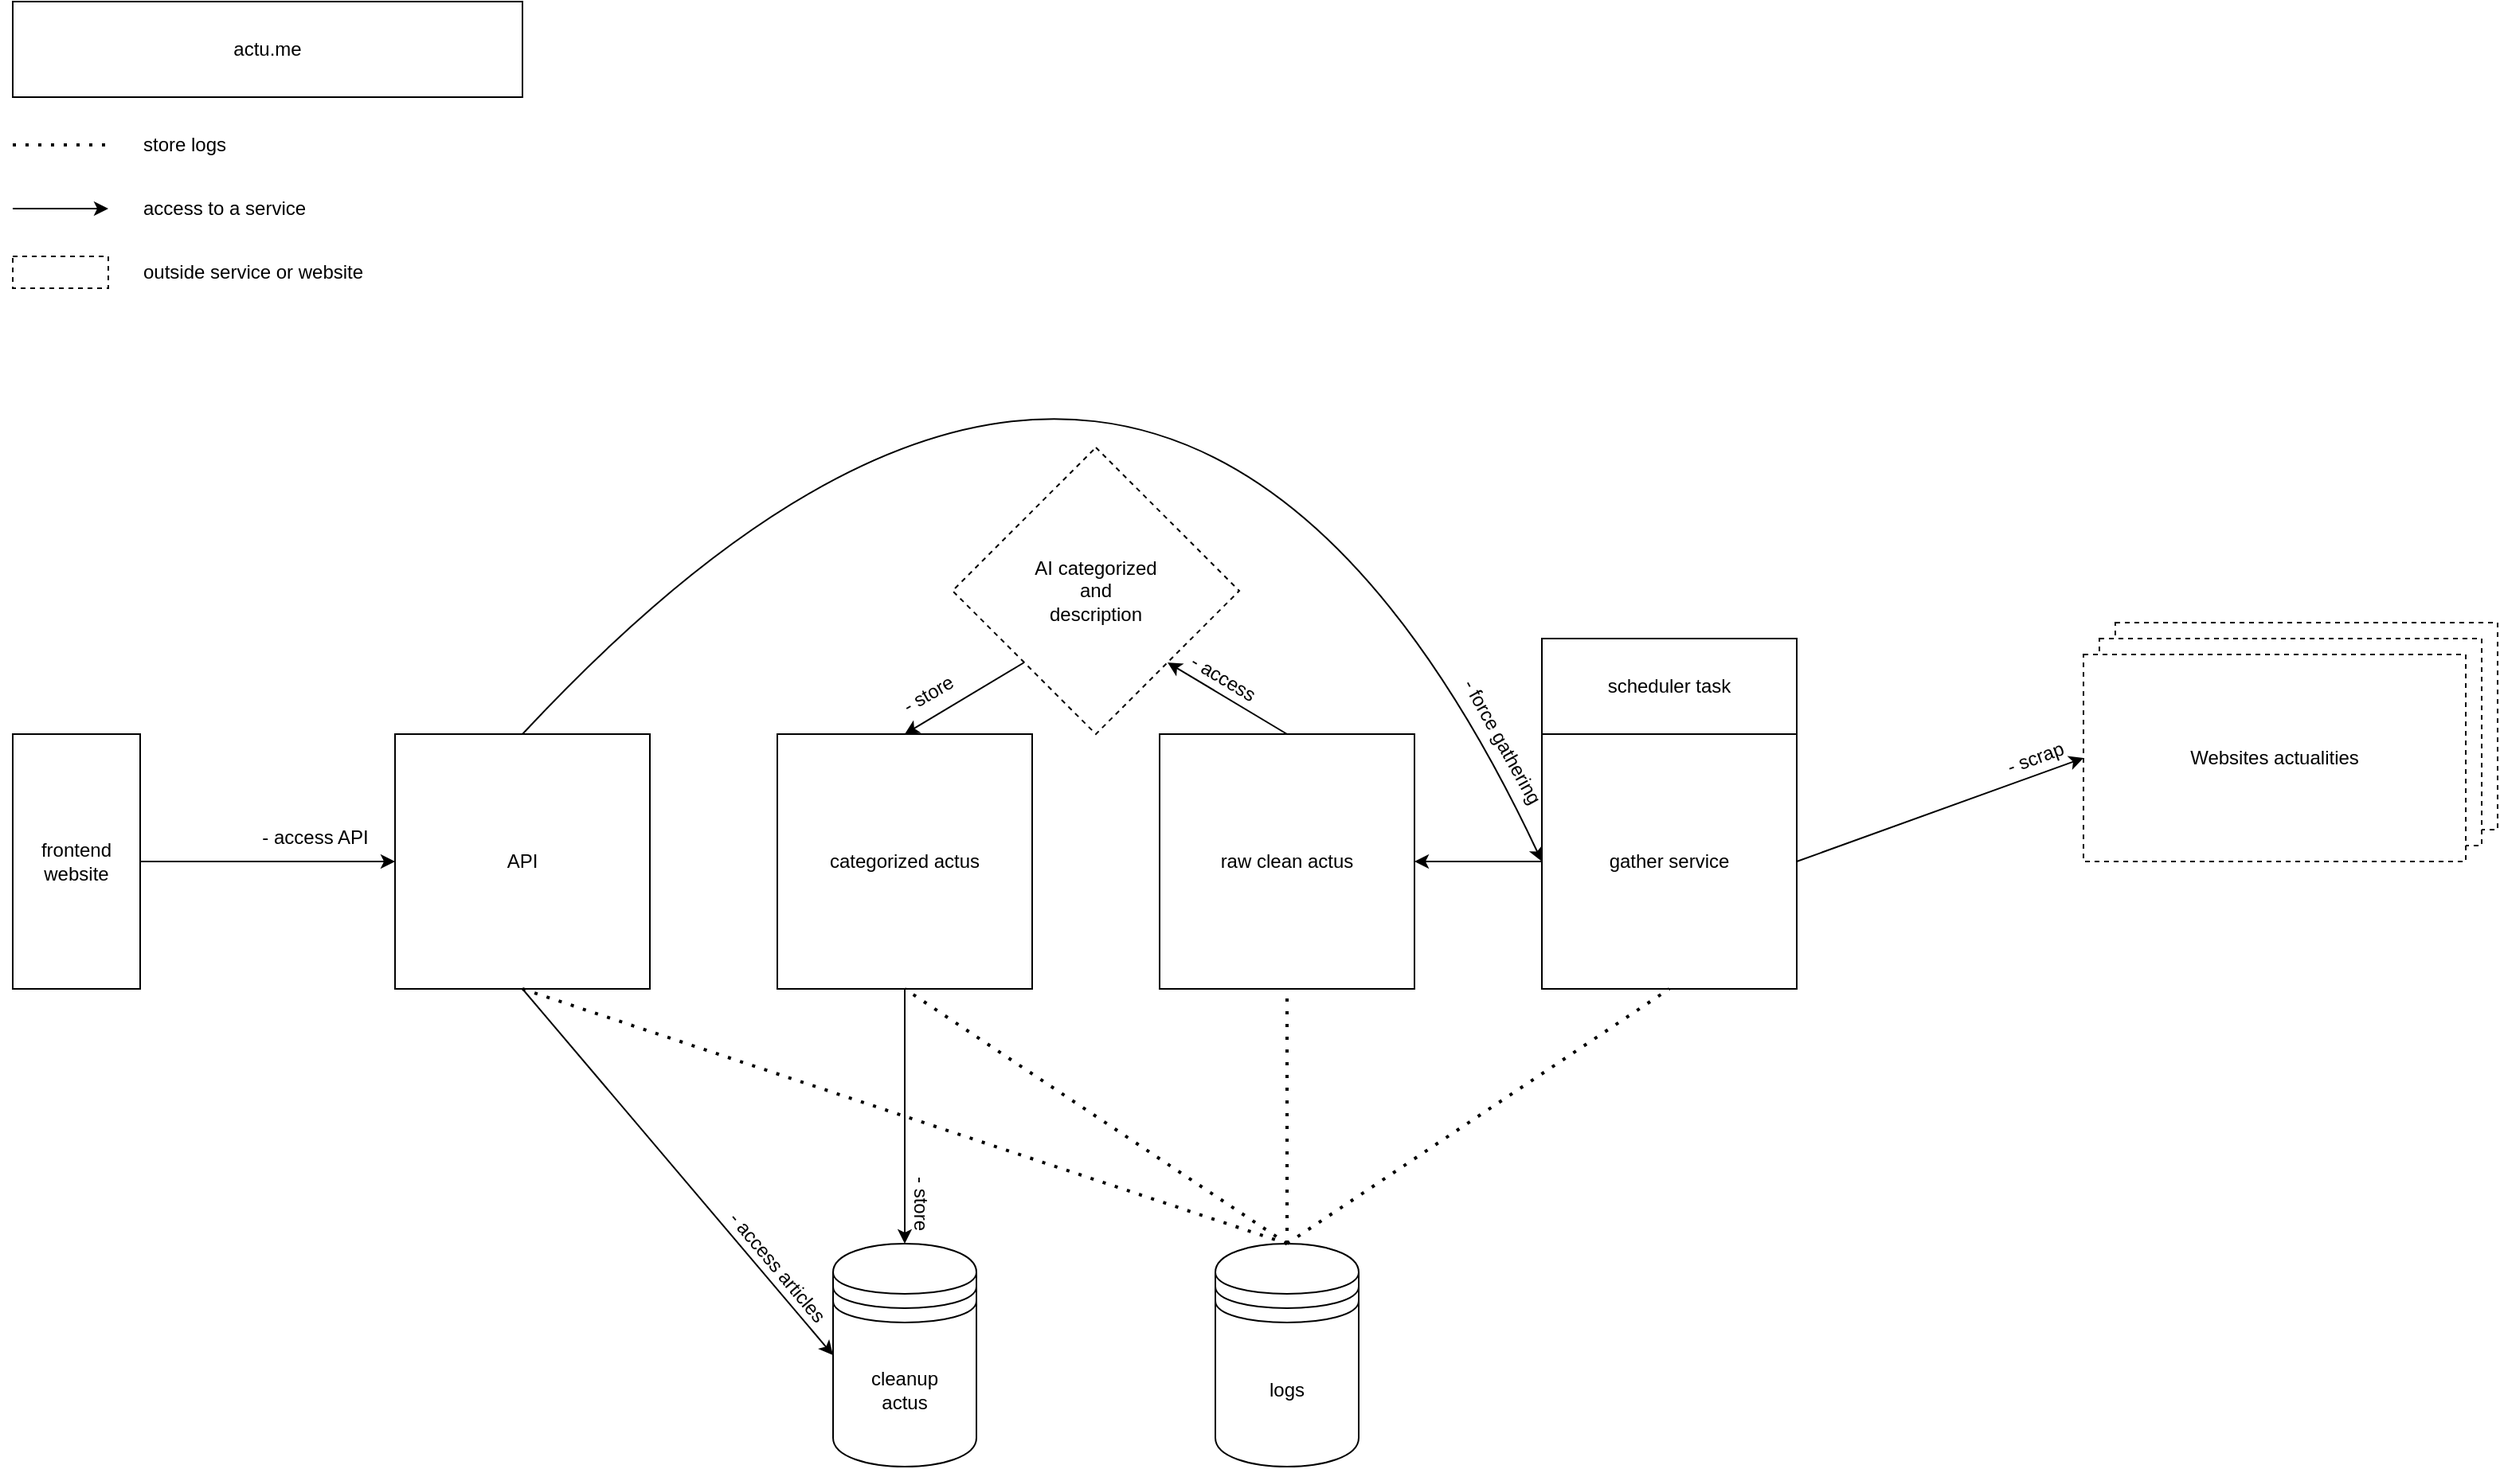 <mxfile version="24.7.17">
  <diagram name="Page-1" id="AHzIfN5BGczsZjoUz0uV">
    <mxGraphModel dx="2472" dy="1537" grid="1" gridSize="10" guides="1" tooltips="1" connect="1" arrows="1" fold="1" page="0" pageScale="1" pageWidth="850" pageHeight="1100" math="0" shadow="0">
      <root>
        <mxCell id="0" />
        <mxCell id="1" parent="0" />
        <mxCell id="gDEfal37TDESvINzWbnQ-1" value="Websites actualities" style="rounded=0;whiteSpace=wrap;html=1;dashed=1;" vertex="1" parent="1">
          <mxGeometry x="1040" y="90" width="240" height="130" as="geometry" />
        </mxCell>
        <mxCell id="gDEfal37TDESvINzWbnQ-2" value="Websites actualities" style="rounded=0;whiteSpace=wrap;html=1;dashed=1;" vertex="1" parent="1">
          <mxGeometry x="1030" y="100" width="240" height="130" as="geometry" />
        </mxCell>
        <mxCell id="gDEfal37TDESvINzWbnQ-3" value="Websites actualities" style="rounded=0;whiteSpace=wrap;html=1;dashed=1;" vertex="1" parent="1">
          <mxGeometry x="1020" y="110" width="240" height="130" as="geometry" />
        </mxCell>
        <mxCell id="gDEfal37TDESvINzWbnQ-4" value="gather service" style="rounded=0;whiteSpace=wrap;html=1;" vertex="1" parent="1">
          <mxGeometry x="680" y="160" width="160" height="160" as="geometry" />
        </mxCell>
        <mxCell id="gDEfal37TDESvINzWbnQ-5" value="logs" style="shape=datastore;whiteSpace=wrap;html=1;" vertex="1" parent="1">
          <mxGeometry x="475" y="480" width="90" height="140" as="geometry" />
        </mxCell>
        <mxCell id="gDEfal37TDESvINzWbnQ-6" value="raw clean actus" style="whiteSpace=wrap;html=1;aspect=fixed;" vertex="1" parent="1">
          <mxGeometry x="440" y="160" width="160" height="160" as="geometry" />
        </mxCell>
        <mxCell id="gDEfal37TDESvINzWbnQ-8" value="" style="endArrow=classic;html=1;rounded=0;exitX=1;exitY=0.5;exitDx=0;exitDy=0;entryX=0;entryY=0.5;entryDx=0;entryDy=0;" edge="1" parent="1" source="gDEfal37TDESvINzWbnQ-4" target="gDEfal37TDESvINzWbnQ-3">
          <mxGeometry width="50" height="50" relative="1" as="geometry">
            <mxPoint x="670" y="360" as="sourcePoint" />
            <mxPoint x="720" y="310" as="targetPoint" />
          </mxGeometry>
        </mxCell>
        <mxCell id="gDEfal37TDESvINzWbnQ-9" value="" style="endArrow=classic;html=1;rounded=0;exitX=0;exitY=0.5;exitDx=0;exitDy=0;entryX=1;entryY=0.5;entryDx=0;entryDy=0;" edge="1" parent="1" source="gDEfal37TDESvINzWbnQ-4" target="gDEfal37TDESvINzWbnQ-6">
          <mxGeometry width="50" height="50" relative="1" as="geometry">
            <mxPoint x="670" y="360" as="sourcePoint" />
            <mxPoint x="720" y="310" as="targetPoint" />
          </mxGeometry>
        </mxCell>
        <mxCell id="gDEfal37TDESvINzWbnQ-11" value="categorized actus" style="whiteSpace=wrap;html=1;aspect=fixed;" vertex="1" parent="1">
          <mxGeometry x="200" y="160" width="160" height="160" as="geometry" />
        </mxCell>
        <mxCell id="gDEfal37TDESvINzWbnQ-12" value="" style="endArrow=classic;html=1;rounded=0;exitX=0.5;exitY=0;exitDx=0;exitDy=0;entryX=1;entryY=1;entryDx=0;entryDy=0;" edge="1" parent="1" source="gDEfal37TDESvINzWbnQ-6" target="gDEfal37TDESvINzWbnQ-13">
          <mxGeometry width="50" height="50" relative="1" as="geometry">
            <mxPoint x="430" y="470" as="sourcePoint" />
            <mxPoint x="720" y="310" as="targetPoint" />
          </mxGeometry>
        </mxCell>
        <mxCell id="gDEfal37TDESvINzWbnQ-13" value="AI categorized&lt;div&gt;and&lt;/div&gt;&lt;div&gt;description&lt;/div&gt;" style="rhombus;whiteSpace=wrap;html=1;dashed=1;" vertex="1" parent="1">
          <mxGeometry x="310" y="-20" width="180" height="180" as="geometry" />
        </mxCell>
        <mxCell id="gDEfal37TDESvINzWbnQ-14" value="" style="endArrow=classic;html=1;rounded=0;exitX=0;exitY=1;exitDx=0;exitDy=0;entryX=0.5;entryY=0;entryDx=0;entryDy=0;" edge="1" parent="1" source="gDEfal37TDESvINzWbnQ-13" target="gDEfal37TDESvINzWbnQ-11">
          <mxGeometry width="50" height="50" relative="1" as="geometry">
            <mxPoint x="780" y="170" as="sourcePoint" />
            <mxPoint x="830" y="120" as="targetPoint" />
          </mxGeometry>
        </mxCell>
        <mxCell id="gDEfal37TDESvINzWbnQ-16" value="cleanup&lt;div&gt;actus&lt;/div&gt;" style="shape=datastore;whiteSpace=wrap;html=1;" vertex="1" parent="1">
          <mxGeometry x="235" y="480" width="90" height="140" as="geometry" />
        </mxCell>
        <mxCell id="gDEfal37TDESvINzWbnQ-18" value="API" style="whiteSpace=wrap;html=1;aspect=fixed;" vertex="1" parent="1">
          <mxGeometry x="-40" y="160" width="160" height="160" as="geometry" />
        </mxCell>
        <mxCell id="gDEfal37TDESvINzWbnQ-19" value="" style="endArrow=classic;html=1;rounded=0;exitX=0.5;exitY=1;exitDx=0;exitDy=0;entryX=0.5;entryY=0;entryDx=0;entryDy=0;" edge="1" parent="1" source="gDEfal37TDESvINzWbnQ-11" target="gDEfal37TDESvINzWbnQ-16">
          <mxGeometry width="50" height="50" relative="1" as="geometry">
            <mxPoint x="560" y="410" as="sourcePoint" />
            <mxPoint x="610" y="360" as="targetPoint" />
          </mxGeometry>
        </mxCell>
        <mxCell id="gDEfal37TDESvINzWbnQ-22" value="" style="endArrow=classic;html=1;rounded=0;exitX=0.5;exitY=1;exitDx=0;exitDy=0;entryX=0;entryY=0.5;entryDx=0;entryDy=0;" edge="1" parent="1" source="gDEfal37TDESvINzWbnQ-18" target="gDEfal37TDESvINzWbnQ-16">
          <mxGeometry width="50" height="50" relative="1" as="geometry">
            <mxPoint x="560" y="410" as="sourcePoint" />
            <mxPoint x="610" y="360" as="targetPoint" />
          </mxGeometry>
        </mxCell>
        <mxCell id="gDEfal37TDESvINzWbnQ-27" value="frontend&lt;div&gt;website&lt;/div&gt;" style="rounded=0;whiteSpace=wrap;html=1;" vertex="1" parent="1">
          <mxGeometry x="-280" y="160" width="80" height="160" as="geometry" />
        </mxCell>
        <mxCell id="gDEfal37TDESvINzWbnQ-30" value="" style="endArrow=classic;html=1;rounded=0;exitX=1;exitY=0.5;exitDx=0;exitDy=0;entryX=0;entryY=0.5;entryDx=0;entryDy=0;" edge="1" parent="1" source="gDEfal37TDESvINzWbnQ-27" target="gDEfal37TDESvINzWbnQ-18">
          <mxGeometry width="50" height="50" relative="1" as="geometry">
            <mxPoint x="-490" y="600" as="sourcePoint" />
            <mxPoint x="200" y="650" as="targetPoint" />
          </mxGeometry>
        </mxCell>
        <mxCell id="gDEfal37TDESvINzWbnQ-31" value="" style="endArrow=none;dashed=1;html=1;dashPattern=1 3;strokeWidth=2;rounded=0;exitX=0.5;exitY=0;exitDx=0;exitDy=0;entryX=0.5;entryY=1;entryDx=0;entryDy=0;" edge="1" parent="1" source="gDEfal37TDESvINzWbnQ-5" target="gDEfal37TDESvINzWbnQ-4">
          <mxGeometry width="50" height="50" relative="1" as="geometry">
            <mxPoint x="590" y="320" as="sourcePoint" />
            <mxPoint x="640" y="270" as="targetPoint" />
          </mxGeometry>
        </mxCell>
        <mxCell id="gDEfal37TDESvINzWbnQ-32" value="" style="endArrow=none;dashed=1;html=1;dashPattern=1 3;strokeWidth=2;rounded=0;exitX=0.5;exitY=0;exitDx=0;exitDy=0;entryX=0.5;entryY=1;entryDx=0;entryDy=0;" edge="1" parent="1" source="gDEfal37TDESvINzWbnQ-5" target="gDEfal37TDESvINzWbnQ-6">
          <mxGeometry width="50" height="50" relative="1" as="geometry">
            <mxPoint x="590" y="320" as="sourcePoint" />
            <mxPoint x="640" y="270" as="targetPoint" />
          </mxGeometry>
        </mxCell>
        <mxCell id="gDEfal37TDESvINzWbnQ-33" value="" style="endArrow=none;dashed=1;html=1;dashPattern=1 3;strokeWidth=2;rounded=0;exitX=0.5;exitY=0;exitDx=0;exitDy=0;entryX=0.5;entryY=1;entryDx=0;entryDy=0;" edge="1" parent="1" source="gDEfal37TDESvINzWbnQ-5" target="gDEfal37TDESvINzWbnQ-11">
          <mxGeometry width="50" height="50" relative="1" as="geometry">
            <mxPoint x="590" y="320" as="sourcePoint" />
            <mxPoint x="640" y="270" as="targetPoint" />
          </mxGeometry>
        </mxCell>
        <mxCell id="gDEfal37TDESvINzWbnQ-34" value="" style="endArrow=none;dashed=1;html=1;dashPattern=1 3;strokeWidth=2;rounded=0;entryX=0.5;entryY=1;entryDx=0;entryDy=0;exitX=0.5;exitY=0;exitDx=0;exitDy=0;" edge="1" parent="1" source="gDEfal37TDESvINzWbnQ-5" target="gDEfal37TDESvINzWbnQ-18">
          <mxGeometry width="50" height="50" relative="1" as="geometry">
            <mxPoint x="410" y="470" as="sourcePoint" />
            <mxPoint x="290" y="330" as="targetPoint" />
          </mxGeometry>
        </mxCell>
        <mxCell id="gDEfal37TDESvINzWbnQ-35" value="scheduler task" style="rounded=0;whiteSpace=wrap;html=1;" vertex="1" parent="1">
          <mxGeometry x="680" y="100" width="160" height="60" as="geometry" />
        </mxCell>
        <mxCell id="gDEfal37TDESvINzWbnQ-36" value="" style="endArrow=classic;html=1;rounded=0;exitX=0.5;exitY=0;exitDx=0;exitDy=0;entryX=0;entryY=0.5;entryDx=0;entryDy=0;curved=1;" edge="1" parent="1" source="gDEfal37TDESvINzWbnQ-18" target="gDEfal37TDESvINzWbnQ-4">
          <mxGeometry width="50" height="50" relative="1" as="geometry">
            <mxPoint x="620" y="80" as="sourcePoint" />
            <mxPoint x="670" y="40" as="targetPoint" />
            <Array as="points">
              <mxPoint x="440" y="-270" />
            </Array>
          </mxGeometry>
        </mxCell>
        <mxCell id="gDEfal37TDESvINzWbnQ-37" value="- access API" style="text;html=1;align=center;verticalAlign=middle;whiteSpace=wrap;rounded=0;" vertex="1" parent="1">
          <mxGeometry x="-130" y="210" width="80" height="30" as="geometry" />
        </mxCell>
        <mxCell id="gDEfal37TDESvINzWbnQ-38" value="- access articles" style="text;html=1;align=center;verticalAlign=middle;whiteSpace=wrap;rounded=0;rotation=50;" vertex="1" parent="1">
          <mxGeometry x="150" y="480" width="100" height="30" as="geometry" />
        </mxCell>
        <mxCell id="gDEfal37TDESvINzWbnQ-39" value="- force gathering" style="text;html=1;align=center;verticalAlign=middle;whiteSpace=wrap;rounded=0;rotation=61;" vertex="1" parent="1">
          <mxGeometry x="570" y="150" width="170" height="30" as="geometry" />
        </mxCell>
        <mxCell id="gDEfal37TDESvINzWbnQ-41" value="- scrap" style="text;html=1;align=center;verticalAlign=middle;whiteSpace=wrap;rounded=0;rotation=-20;" vertex="1" parent="1">
          <mxGeometry x="960" y="160" width="60" height="30" as="geometry" />
        </mxCell>
        <mxCell id="gDEfal37TDESvINzWbnQ-42" value="- store" style="text;html=1;align=center;verticalAlign=middle;whiteSpace=wrap;rounded=0;rotation=90;" vertex="1" parent="1">
          <mxGeometry x="260" y="440" width="60" height="30" as="geometry" />
        </mxCell>
        <mxCell id="gDEfal37TDESvINzWbnQ-43" value="- access" style="text;html=1;align=center;verticalAlign=middle;whiteSpace=wrap;rounded=0;rotation=31;" vertex="1" parent="1">
          <mxGeometry x="450" y="110" width="60" height="30" as="geometry" />
        </mxCell>
        <mxCell id="gDEfal37TDESvINzWbnQ-44" value="- store" style="text;html=1;align=center;verticalAlign=middle;whiteSpace=wrap;rounded=0;rotation=-30;" vertex="1" parent="1">
          <mxGeometry x="265" y="120" width="60" height="30" as="geometry" />
        </mxCell>
        <mxCell id="gDEfal37TDESvINzWbnQ-45" value="actu.me" style="rounded=0;whiteSpace=wrap;html=1;" vertex="1" parent="1">
          <mxGeometry x="-280" y="-300" width="320" height="60" as="geometry" />
        </mxCell>
        <mxCell id="gDEfal37TDESvINzWbnQ-46" value="" style="endArrow=none;dashed=1;html=1;dashPattern=1 3;strokeWidth=2;rounded=0;" edge="1" parent="1">
          <mxGeometry width="50" height="50" relative="1" as="geometry">
            <mxPoint x="-280" y="-210" as="sourcePoint" />
            <mxPoint x="-220" y="-210" as="targetPoint" />
          </mxGeometry>
        </mxCell>
        <mxCell id="gDEfal37TDESvINzWbnQ-47" value="store logs" style="text;html=1;align=left;verticalAlign=middle;whiteSpace=wrap;rounded=0;" vertex="1" parent="1">
          <mxGeometry x="-200" y="-220" width="120" height="20" as="geometry" />
        </mxCell>
        <mxCell id="gDEfal37TDESvINzWbnQ-48" value="" style="endArrow=classic;html=1;rounded=0;" edge="1" parent="1">
          <mxGeometry width="50" height="50" relative="1" as="geometry">
            <mxPoint x="-280" y="-170" as="sourcePoint" />
            <mxPoint x="-220" y="-170" as="targetPoint" />
          </mxGeometry>
        </mxCell>
        <mxCell id="gDEfal37TDESvINzWbnQ-49" value="access to a service" style="text;html=1;align=left;verticalAlign=middle;whiteSpace=wrap;rounded=0;" vertex="1" parent="1">
          <mxGeometry x="-200" y="-180" width="120" height="20" as="geometry" />
        </mxCell>
        <mxCell id="gDEfal37TDESvINzWbnQ-50" value="" style="rounded=0;whiteSpace=wrap;html=1;dashed=1;" vertex="1" parent="1">
          <mxGeometry x="-280" y="-140" width="60" height="20" as="geometry" />
        </mxCell>
        <mxCell id="gDEfal37TDESvINzWbnQ-51" value="outside service or website" style="text;html=1;align=left;verticalAlign=middle;whiteSpace=wrap;rounded=0;" vertex="1" parent="1">
          <mxGeometry x="-200" y="-140" width="160" height="20" as="geometry" />
        </mxCell>
      </root>
    </mxGraphModel>
  </diagram>
</mxfile>
